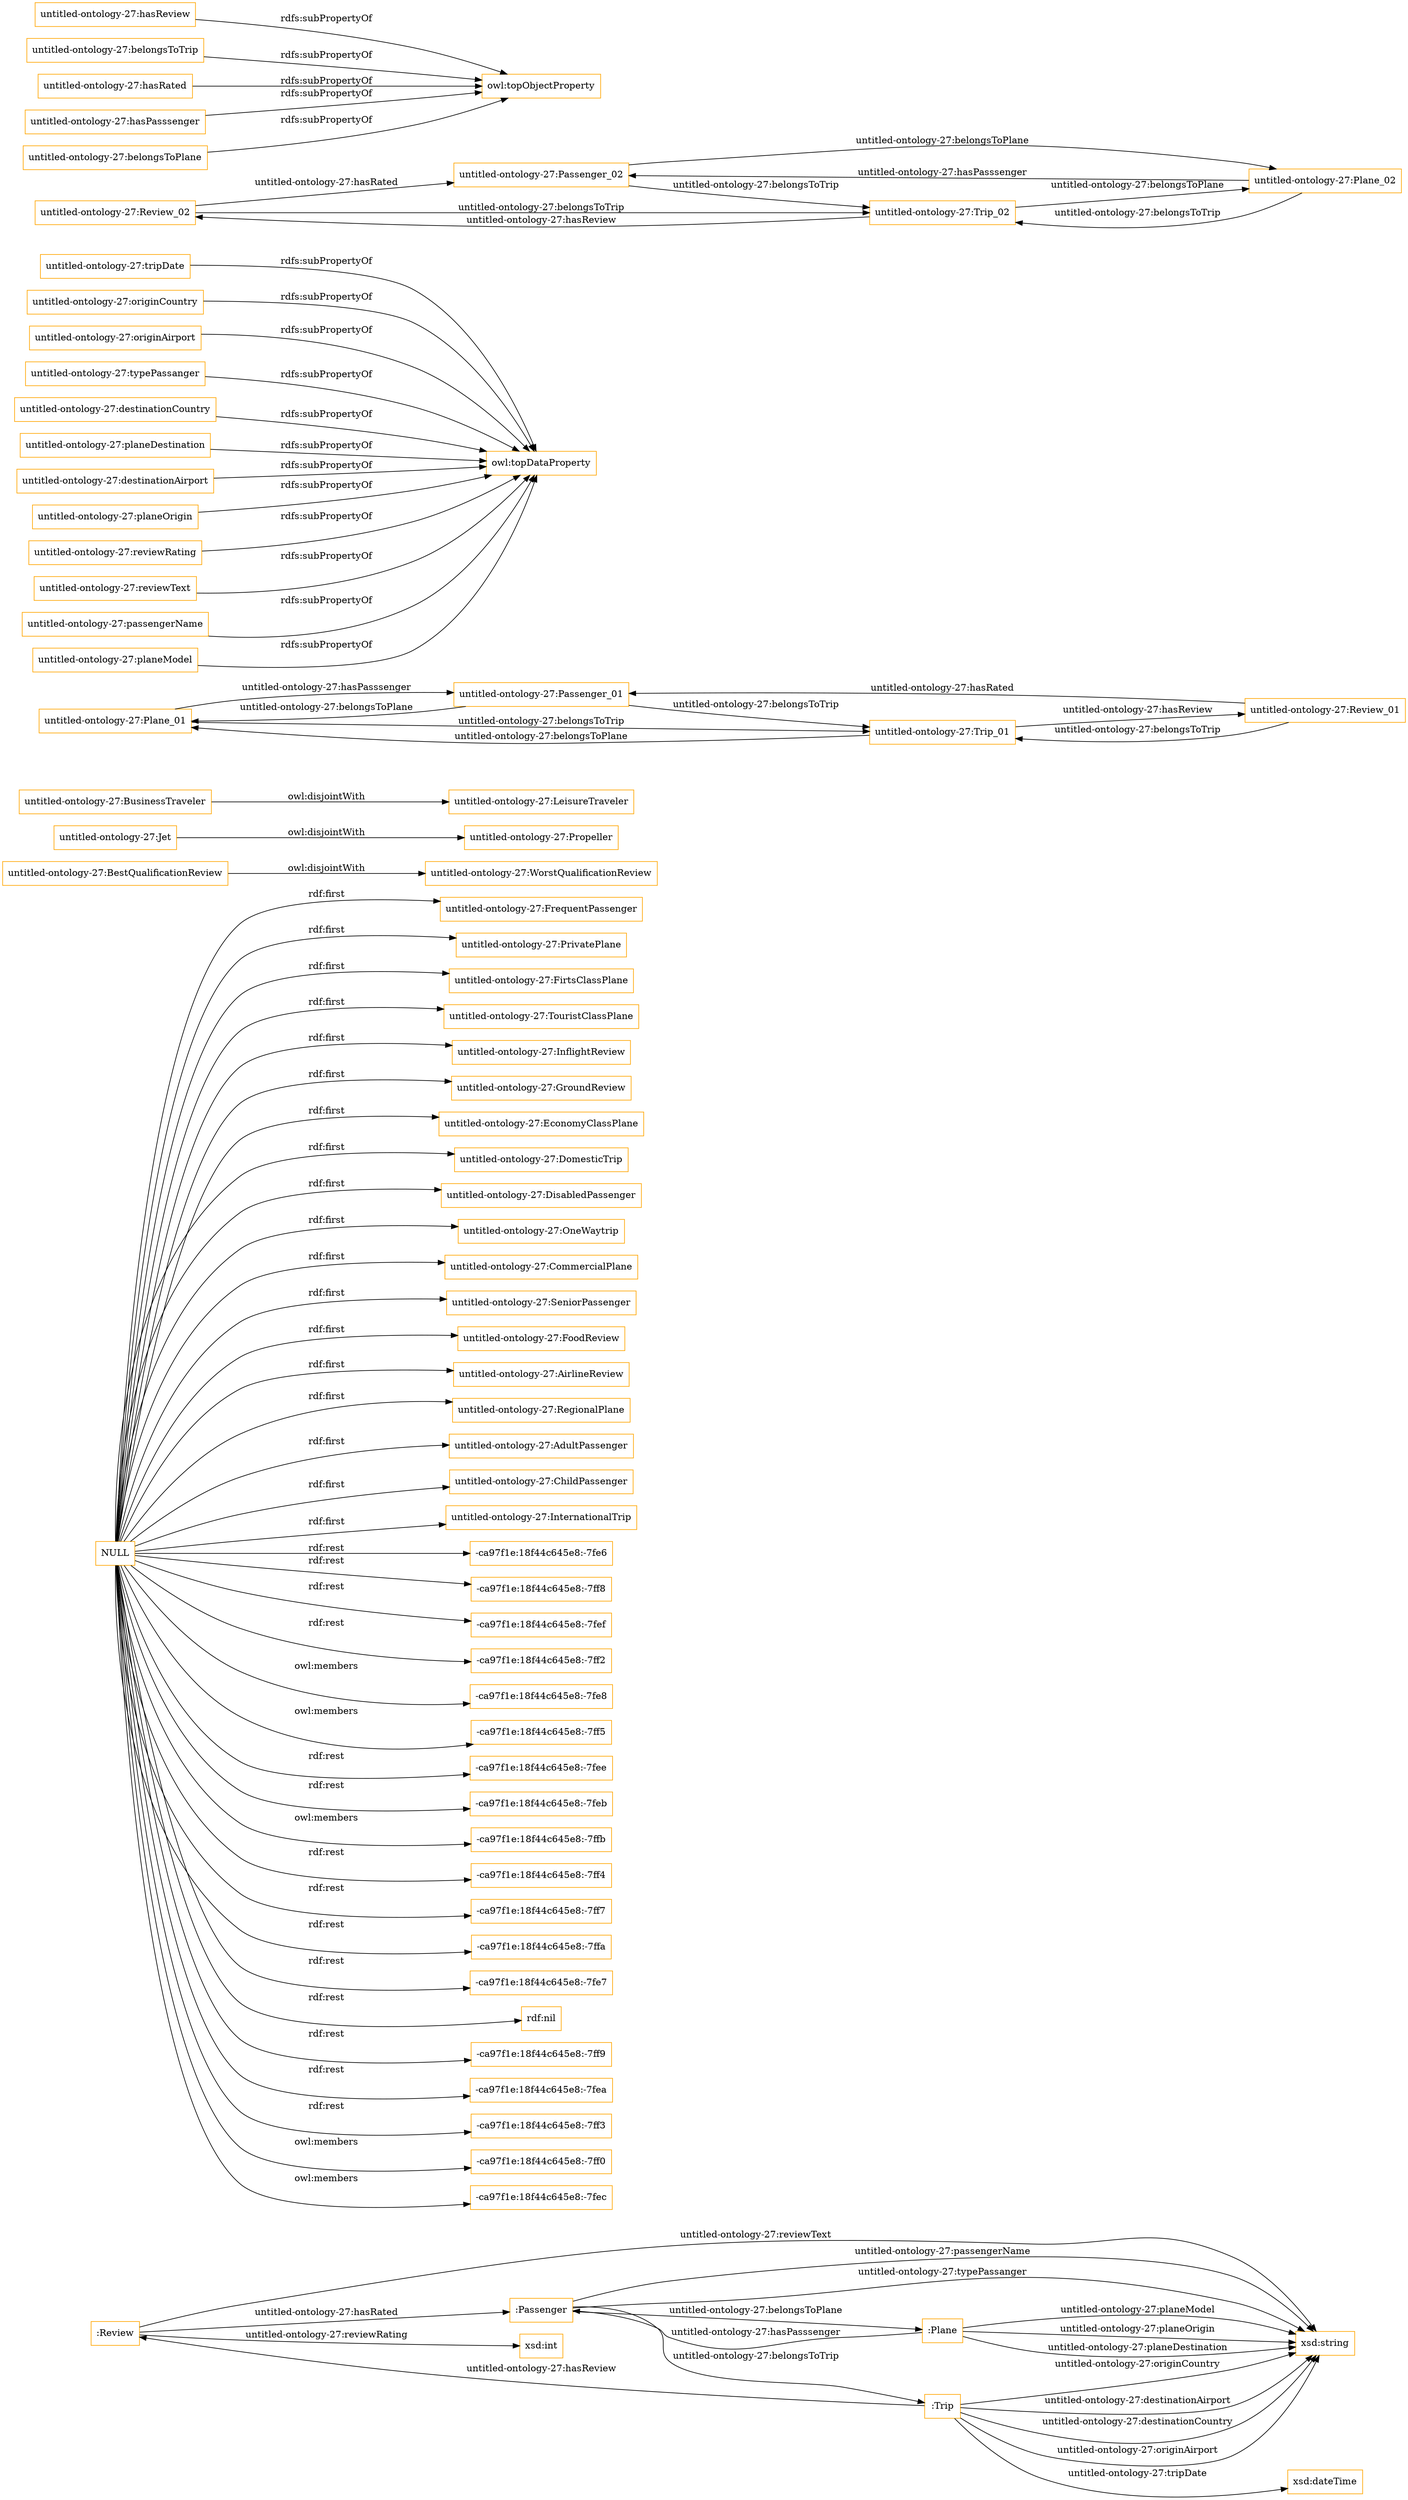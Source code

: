 digraph ar2dtool_diagram { 
rankdir=LR;
size="1501"
node [shape = rectangle, color="orange"]; ":Review" "untitled-ontology-27:FrequentPassenger" "untitled-ontology-27:PrivatePlane" ":Passenger" "untitled-ontology-27:FirtsClassPlane" "untitled-ontology-27:WorstQualificationReview" "untitled-ontology-27:TouristClassPlane" "untitled-ontology-27:Propeller" "untitled-ontology-27:LeisureTraveler" "untitled-ontology-27:InflightReview" "untitled-ontology-27:GroundReview" "untitled-ontology-27:EconomyClassPlane" "untitled-ontology-27:DomesticTrip" ":Trip" ":Plane" "untitled-ontology-27:DisabledPassenger" "untitled-ontology-27:OneWaytrip" "untitled-ontology-27:Jet" "untitled-ontology-27:CommercialPlane" "untitled-ontology-27:SeniorPassenger" "untitled-ontology-27:FoodReview" "untitled-ontology-27:BusinessTraveler" "untitled-ontology-27:AirlineReview" "untitled-ontology-27:BestQualificationReview" "untitled-ontology-27:RegionalPlane" "untitled-ontology-27:AdultPassenger" "untitled-ontology-27:ChildPassenger" "untitled-ontology-27:InternationalTrip" ; /*classes style*/
	"untitled-ontology-27:Plane_01" -> "untitled-ontology-27:Passenger_01" [ label = "untitled-ontology-27:hasPasssenger" ];
	"untitled-ontology-27:Plane_01" -> "untitled-ontology-27:Trip_01" [ label = "untitled-ontology-27:belongsToTrip" ];
	"NULL" -> "-ca97f1e:18f44c645e8:-7fe6" [ label = "rdf:rest" ];
	"NULL" -> "-ca97f1e:18f44c645e8:-7ff8" [ label = "rdf:rest" ];
	"NULL" -> "-ca97f1e:18f44c645e8:-7fef" [ label = "rdf:rest" ];
	"NULL" -> "-ca97f1e:18f44c645e8:-7ff2" [ label = "rdf:rest" ];
	"NULL" -> "-ca97f1e:18f44c645e8:-7fe8" [ label = "owl:members" ];
	"NULL" -> "untitled-ontology-27:RegionalPlane" [ label = "rdf:first" ];
	"NULL" -> "untitled-ontology-27:CommercialPlane" [ label = "rdf:first" ];
	"NULL" -> "untitled-ontology-27:FirtsClassPlane" [ label = "rdf:first" ];
	"NULL" -> "-ca97f1e:18f44c645e8:-7ff5" [ label = "owl:members" ];
	"NULL" -> "untitled-ontology-27:GroundReview" [ label = "rdf:first" ];
	"NULL" -> "untitled-ontology-27:DisabledPassenger" [ label = "rdf:first" ];
	"NULL" -> "untitled-ontology-27:OneWaytrip" [ label = "rdf:first" ];
	"NULL" -> "-ca97f1e:18f44c645e8:-7fee" [ label = "rdf:rest" ];
	"NULL" -> "untitled-ontology-27:InternationalTrip" [ label = "rdf:first" ];
	"NULL" -> "-ca97f1e:18f44c645e8:-7feb" [ label = "rdf:rest" ];
	"NULL" -> "untitled-ontology-27:AirlineReview" [ label = "rdf:first" ];
	"NULL" -> "untitled-ontology-27:InflightReview" [ label = "rdf:first" ];
	"NULL" -> "-ca97f1e:18f44c645e8:-7ffb" [ label = "owl:members" ];
	"NULL" -> "-ca97f1e:18f44c645e8:-7ff4" [ label = "rdf:rest" ];
	"NULL" -> "-ca97f1e:18f44c645e8:-7ff7" [ label = "rdf:rest" ];
	"NULL" -> "untitled-ontology-27:AdultPassenger" [ label = "rdf:first" ];
	"NULL" -> "-ca97f1e:18f44c645e8:-7ffa" [ label = "rdf:rest" ];
	"NULL" -> "-ca97f1e:18f44c645e8:-7fe7" [ label = "rdf:rest" ];
	"NULL" -> "untitled-ontology-27:DomesticTrip" [ label = "rdf:first" ];
	"NULL" -> "rdf:nil" [ label = "rdf:rest" ];
	"NULL" -> "untitled-ontology-27:ChildPassenger" [ label = "rdf:first" ];
	"NULL" -> "untitled-ontology-27:FrequentPassenger" [ label = "rdf:first" ];
	"NULL" -> "untitled-ontology-27:FoodReview" [ label = "rdf:first" ];
	"NULL" -> "-ca97f1e:18f44c645e8:-7ff9" [ label = "rdf:rest" ];
	"NULL" -> "-ca97f1e:18f44c645e8:-7fea" [ label = "rdf:rest" ];
	"NULL" -> "-ca97f1e:18f44c645e8:-7ff3" [ label = "rdf:rest" ];
	"NULL" -> "untitled-ontology-27:SeniorPassenger" [ label = "rdf:first" ];
	"NULL" -> "untitled-ontology-27:PrivatePlane" [ label = "rdf:first" ];
	"NULL" -> "-ca97f1e:18f44c645e8:-7ff0" [ label = "owl:members" ];
	"NULL" -> "-ca97f1e:18f44c645e8:-7fec" [ label = "owl:members" ];
	"NULL" -> "untitled-ontology-27:EconomyClassPlane" [ label = "rdf:first" ];
	"NULL" -> "untitled-ontology-27:TouristClassPlane" [ label = "rdf:first" ];
	"untitled-ontology-27:tripDate" -> "owl:topDataProperty" [ label = "rdfs:subPropertyOf" ];
	"untitled-ontology-27:Review_02" -> "untitled-ontology-27:Passenger_02" [ label = "untitled-ontology-27:hasRated" ];
	"untitled-ontology-27:Review_02" -> "untitled-ontology-27:Trip_02" [ label = "untitled-ontology-27:belongsToTrip" ];
	"untitled-ontology-27:originCountry" -> "owl:topDataProperty" [ label = "rdfs:subPropertyOf" ];
	"untitled-ontology-27:originAirport" -> "owl:topDataProperty" [ label = "rdfs:subPropertyOf" ];
	"untitled-ontology-27:typePassanger" -> "owl:topDataProperty" [ label = "rdfs:subPropertyOf" ];
	"untitled-ontology-27:hasReview" -> "owl:topObjectProperty" [ label = "rdfs:subPropertyOf" ];
	"untitled-ontology-27:Passenger_02" -> "untitled-ontology-27:Trip_02" [ label = "untitled-ontology-27:belongsToTrip" ];
	"untitled-ontology-27:Passenger_02" -> "untitled-ontology-27:Plane_02" [ label = "untitled-ontology-27:belongsToPlane" ];
	"untitled-ontology-27:Review_01" -> "untitled-ontology-27:Passenger_01" [ label = "untitled-ontology-27:hasRated" ];
	"untitled-ontology-27:Review_01" -> "untitled-ontology-27:Trip_01" [ label = "untitled-ontology-27:belongsToTrip" ];
	"untitled-ontology-27:Trip_02" -> "untitled-ontology-27:Review_02" [ label = "untitled-ontology-27:hasReview" ];
	"untitled-ontology-27:Trip_02" -> "untitled-ontology-27:Plane_02" [ label = "untitled-ontology-27:belongsToPlane" ];
	"untitled-ontology-27:BestQualificationReview" -> "untitled-ontology-27:WorstQualificationReview" [ label = "owl:disjointWith" ];
	"untitled-ontology-27:BusinessTraveler" -> "untitled-ontology-27:LeisureTraveler" [ label = "owl:disjointWith" ];
	"untitled-ontology-27:destinationCountry" -> "owl:topDataProperty" [ label = "rdfs:subPropertyOf" ];
	"untitled-ontology-27:planeDestination" -> "owl:topDataProperty" [ label = "rdfs:subPropertyOf" ];
	"untitled-ontology-27:Trip_01" -> "untitled-ontology-27:Review_01" [ label = "untitled-ontology-27:hasReview" ];
	"untitled-ontology-27:Trip_01" -> "untitled-ontology-27:Plane_01" [ label = "untitled-ontology-27:belongsToPlane" ];
	"untitled-ontology-27:Passenger_01" -> "untitled-ontology-27:Trip_01" [ label = "untitled-ontology-27:belongsToTrip" ];
	"untitled-ontology-27:Passenger_01" -> "untitled-ontology-27:Plane_01" [ label = "untitled-ontology-27:belongsToPlane" ];
	"untitled-ontology-27:destinationAirport" -> "owl:topDataProperty" [ label = "rdfs:subPropertyOf" ];
	"untitled-ontology-27:belongsToTrip" -> "owl:topObjectProperty" [ label = "rdfs:subPropertyOf" ];
	"untitled-ontology-27:hasRated" -> "owl:topObjectProperty" [ label = "rdfs:subPropertyOf" ];
	"untitled-ontology-27:planeOrigin" -> "owl:topDataProperty" [ label = "rdfs:subPropertyOf" ];
	"untitled-ontology-27:hasPasssenger" -> "owl:topObjectProperty" [ label = "rdfs:subPropertyOf" ];
	"untitled-ontology-27:reviewRating" -> "owl:topDataProperty" [ label = "rdfs:subPropertyOf" ];
	"untitled-ontology-27:belongsToPlane" -> "owl:topObjectProperty" [ label = "rdfs:subPropertyOf" ];
	"untitled-ontology-27:reviewText" -> "owl:topDataProperty" [ label = "rdfs:subPropertyOf" ];
	"untitled-ontology-27:passengerName" -> "owl:topDataProperty" [ label = "rdfs:subPropertyOf" ];
	"untitled-ontology-27:Jet" -> "untitled-ontology-27:Propeller" [ label = "owl:disjointWith" ];
	"untitled-ontology-27:Plane_02" -> "untitled-ontology-27:Passenger_02" [ label = "untitled-ontology-27:hasPasssenger" ];
	"untitled-ontology-27:Plane_02" -> "untitled-ontology-27:Trip_02" [ label = "untitled-ontology-27:belongsToTrip" ];
	"untitled-ontology-27:planeModel" -> "owl:topDataProperty" [ label = "rdfs:subPropertyOf" ];
	":Review" -> ":Passenger" [ label = "untitled-ontology-27:hasRated" ];
	":Trip" -> "xsd:string" [ label = "untitled-ontology-27:destinationAirport" ];
	":Plane" -> "xsd:string" [ label = "untitled-ontology-27:planeModel" ];
	":Plane" -> "xsd:string" [ label = "untitled-ontology-27:planeOrigin" ];
	":Passenger" -> ":Plane" [ label = "untitled-ontology-27:belongsToPlane" ];
	":Passenger" -> "xsd:string" [ label = "untitled-ontology-27:passengerName" ];
	":Review" -> "xsd:string" [ label = "untitled-ontology-27:reviewText" ];
	":Trip" -> "xsd:string" [ label = "untitled-ontology-27:destinationCountry" ];
	":Plane" -> ":Passenger" [ label = "untitled-ontology-27:hasPasssenger" ];
	":Review" -> "xsd:int" [ label = "untitled-ontology-27:reviewRating" ];
	":Passenger" -> "xsd:string" [ label = "untitled-ontology-27:typePassanger" ];
	":Trip" -> "xsd:dateTime" [ label = "untitled-ontology-27:tripDate" ];
	":Trip" -> "xsd:string" [ label = "untitled-ontology-27:originAirport" ];
	":Trip" -> ":Review" [ label = "untitled-ontology-27:hasReview" ];
	":Plane" -> "xsd:string" [ label = "untitled-ontology-27:planeDestination" ];
	":Trip" -> "xsd:string" [ label = "untitled-ontology-27:originCountry" ];
	":Passenger" -> ":Trip" [ label = "untitled-ontology-27:belongsToTrip" ];

}
